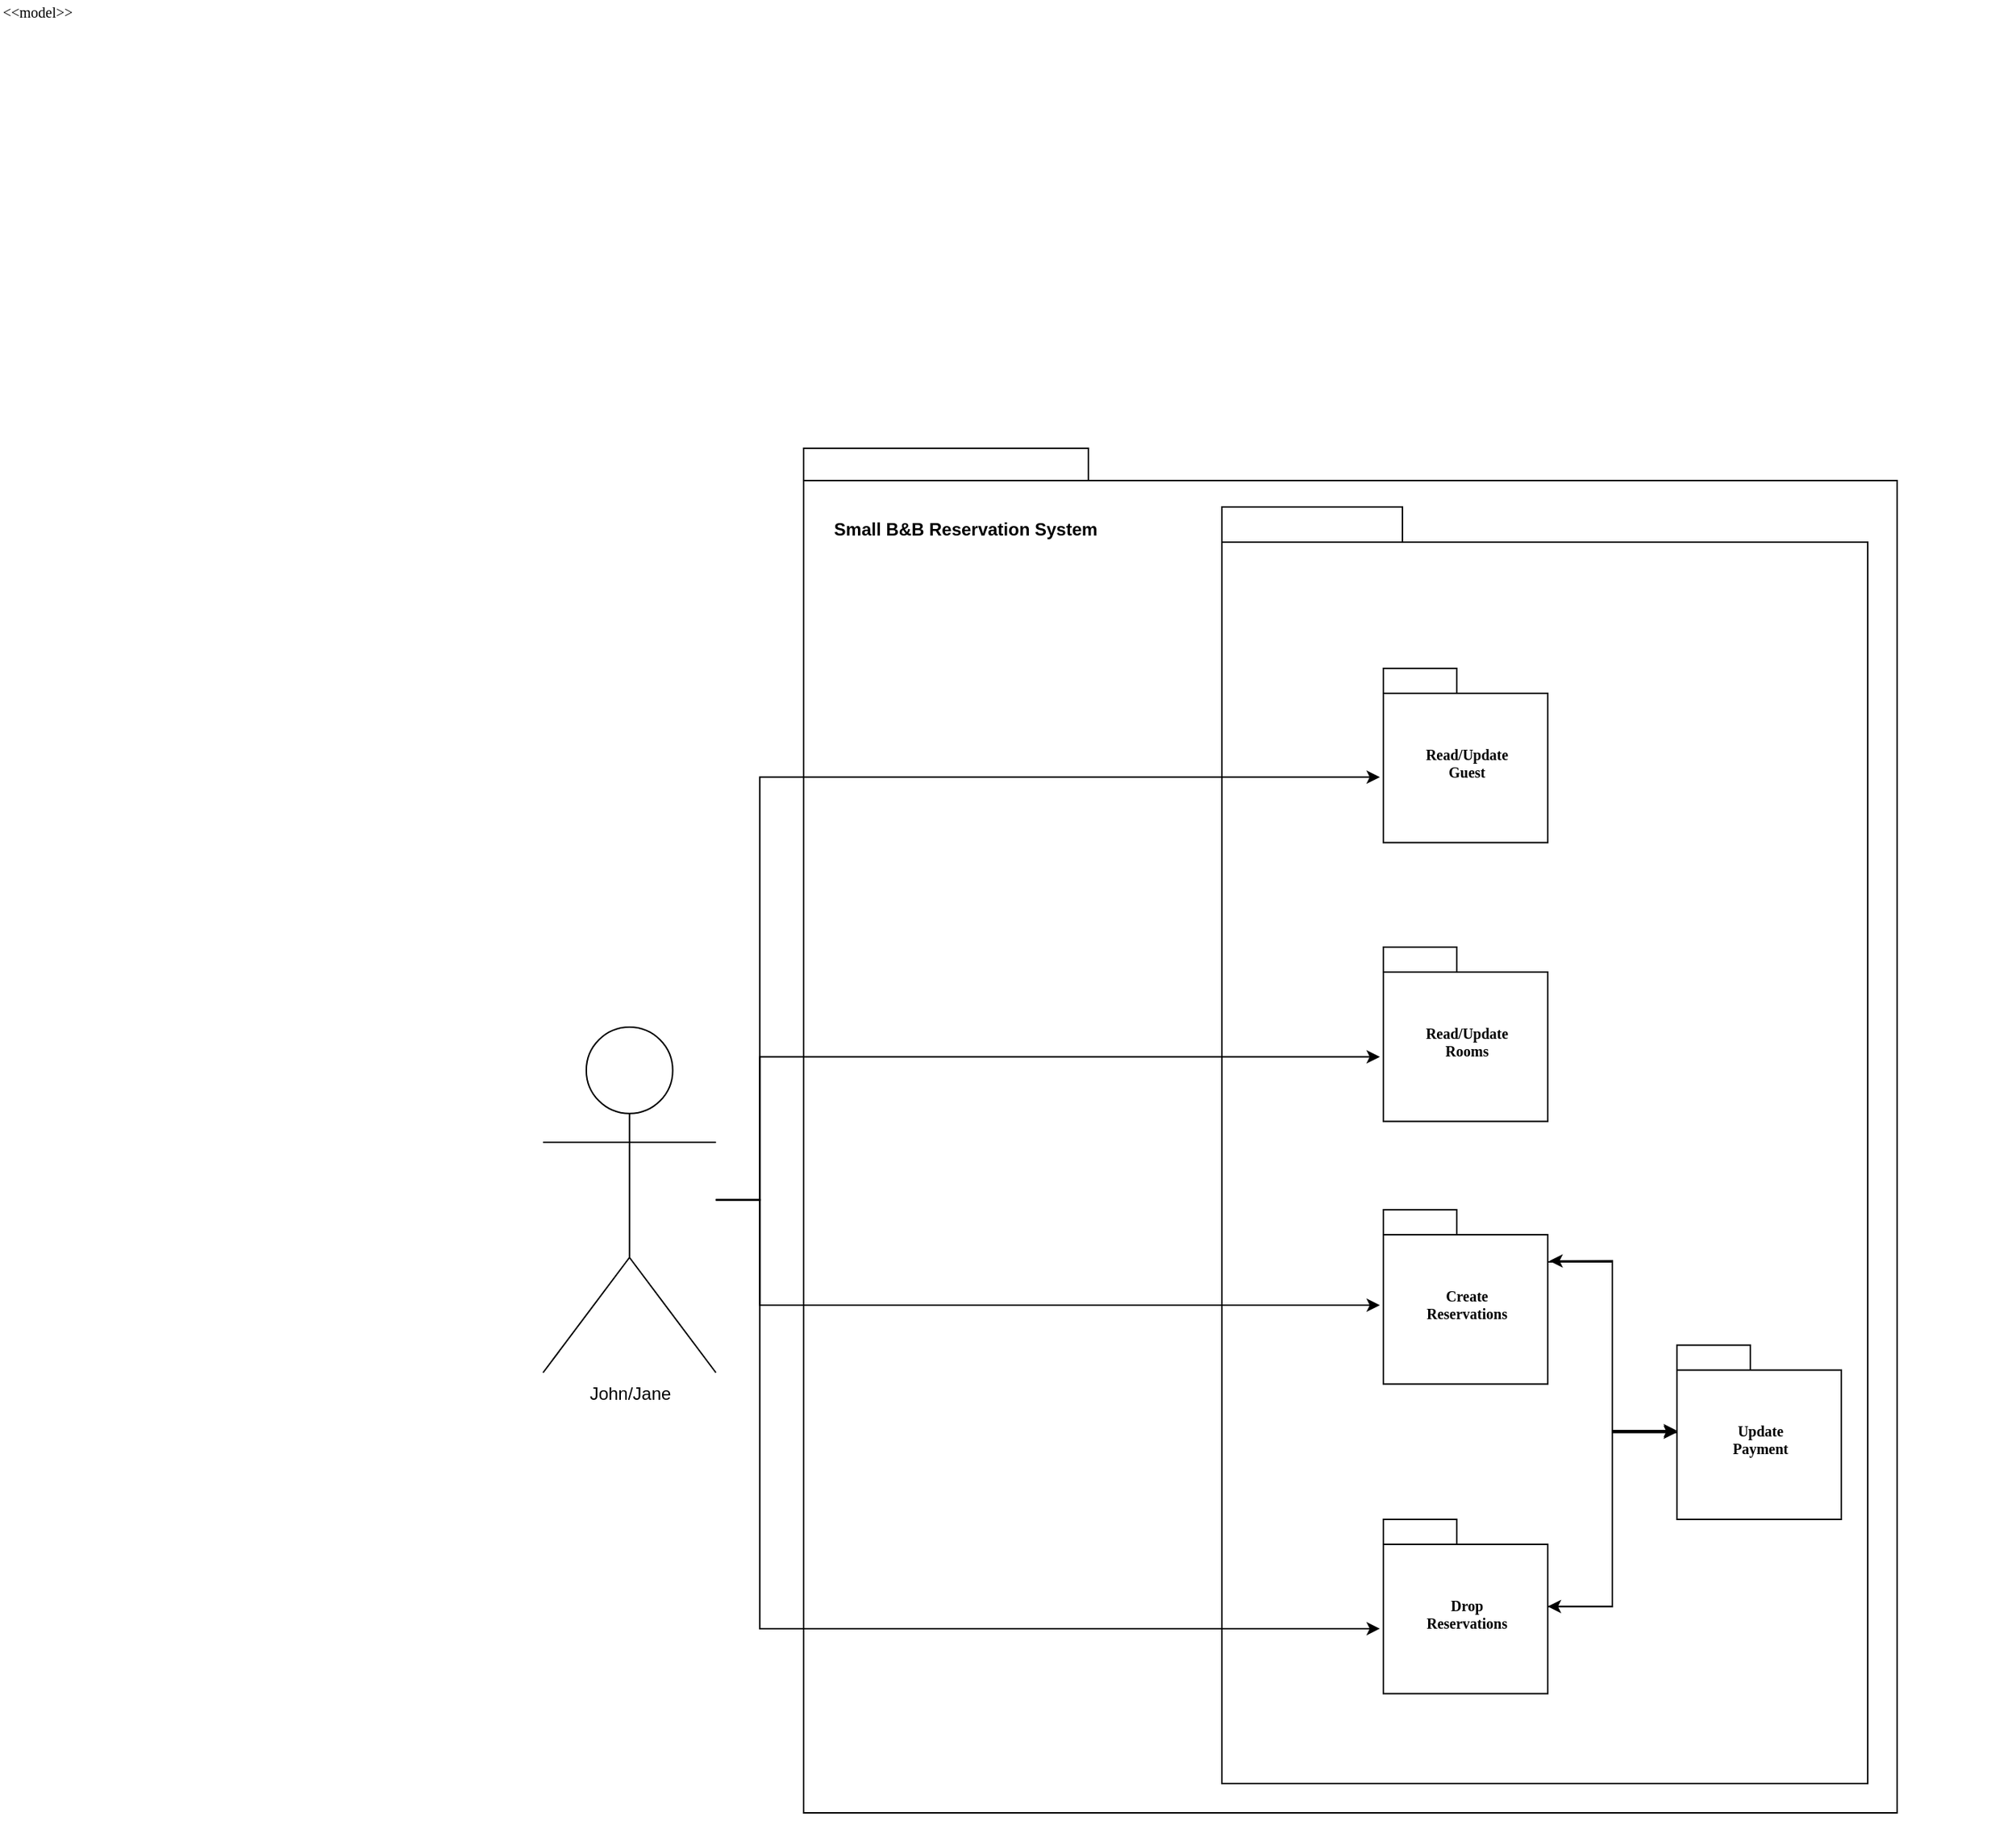 <mxfile version="23.1.1" type="github">
  <diagram name="Page-1" id="b5b7bab2-c9e2-2cf4-8b2a-24fd1a2a6d21">
    <mxGraphModel dx="1590" dy="2239" grid="1" gridSize="10" guides="1" tooltips="1" connect="1" arrows="1" fold="1" page="1" pageScale="1" pageWidth="827" pageHeight="1169" background="none" math="0" shadow="0">
      <root>
        <mxCell id="0" />
        <mxCell id="1" parent="0" />
        <mxCell id="6e0c8c40b5770093-72" value="" style="shape=folder;fontStyle=1;spacingTop=10;tabWidth=194;tabHeight=22;tabPosition=left;html=1;rounded=0;shadow=0;comic=0;labelBackgroundColor=none;strokeWidth=1;fillColor=none;fontFamily=Verdana;fontSize=10;align=center;" parent="1" vertex="1">
          <mxGeometry x="1017.5" y="285.5" width="745" height="930" as="geometry" />
        </mxCell>
        <mxCell id="6e0c8c40b5770093-73" value="&amp;lt;&amp;lt;model&amp;gt;&amp;gt;" style="text;html=1;align=left;verticalAlign=top;spacingTop=-4;fontSize=10;fontFamily=Verdana" parent="1" vertex="1">
          <mxGeometry x="470" y="-20" width="130" height="20" as="geometry" />
        </mxCell>
        <mxCell id="qXES0kQHbYOZL8v_Z2TT-4" value="" style="group" vertex="1" connectable="0" parent="1">
          <mxGeometry x="1412.5" y="325.5" width="430" height="900" as="geometry" />
        </mxCell>
        <mxCell id="6e0c8c40b5770093-25" value="" style="shape=folder;fontStyle=1;spacingTop=10;tabWidth=123;tabHeight=24;tabPosition=left;html=1;rounded=0;shadow=0;comic=0;labelBackgroundColor=none;strokeWidth=1;fontFamily=Verdana;fontSize=10;align=center;" parent="qXES0kQHbYOZL8v_Z2TT-4" vertex="1">
          <mxGeometry x="-110" width="440" height="870" as="geometry" />
        </mxCell>
        <mxCell id="6e0c8c40b5770093-27" value="&lt;div&gt;Read/Update&lt;/div&gt;&lt;div&gt;Guest&lt;br&gt;&lt;/div&gt;" style="shape=folder;fontStyle=1;spacingTop=10;tabWidth=50;tabHeight=17;tabPosition=left;html=1;rounded=0;shadow=0;comic=0;labelBackgroundColor=none;strokeWidth=1;fontFamily=Verdana;fontSize=10;align=center;" parent="qXES0kQHbYOZL8v_Z2TT-4" vertex="1">
          <mxGeometry y="110.0" width="112" height="118.743" as="geometry" />
        </mxCell>
        <mxCell id="6e0c8c40b5770093-31" value="&lt;div&gt;Read/Update&lt;/div&gt;&lt;div&gt;Rooms&lt;br&gt;&lt;/div&gt;" style="shape=folder;fontStyle=1;spacingTop=10;tabWidth=50;tabHeight=17;tabPosition=left;html=1;rounded=0;shadow=0;comic=0;labelBackgroundColor=none;strokeWidth=1;fontFamily=Verdana;fontSize=10;align=center;" parent="qXES0kQHbYOZL8v_Z2TT-4" vertex="1">
          <mxGeometry y="299.997" width="112" height="118.743" as="geometry" />
        </mxCell>
        <mxCell id="6e0c8c40b5770093-28" value="&lt;div&gt;Create&lt;/div&gt;&lt;div&gt;Reservations&lt;br&gt;&lt;/div&gt;" style="shape=folder;fontStyle=1;spacingTop=10;tabWidth=50;tabHeight=17;tabPosition=left;html=1;rounded=0;shadow=0;comic=0;labelBackgroundColor=none;strokeWidth=1;fontFamily=Verdana;fontSize=10;align=center;" parent="qXES0kQHbYOZL8v_Z2TT-4" vertex="1">
          <mxGeometry y="479.042" width="112" height="118.743" as="geometry" />
        </mxCell>
        <mxCell id="qXES0kQHbYOZL8v_Z2TT-30" style="edgeStyle=orthogonalEdgeStyle;rounded=0;orthogonalLoop=1;jettySize=auto;html=1;" edge="1" parent="qXES0kQHbYOZL8v_Z2TT-4" source="qXES0kQHbYOZL8v_Z2TT-1" target="qXES0kQHbYOZL8v_Z2TT-5">
          <mxGeometry relative="1" as="geometry" />
        </mxCell>
        <mxCell id="qXES0kQHbYOZL8v_Z2TT-1" value="&lt;div&gt;Drop&lt;/div&gt;&lt;div&gt;Reservations&lt;br&gt;&lt;/div&gt;" style="shape=folder;fontStyle=1;spacingTop=10;tabWidth=50;tabHeight=17;tabPosition=left;html=1;rounded=0;shadow=0;comic=0;labelBackgroundColor=none;strokeWidth=1;fontFamily=Verdana;fontSize=10;align=center;" vertex="1" parent="qXES0kQHbYOZL8v_Z2TT-4">
          <mxGeometry y="689.997" width="112" height="118.743" as="geometry" />
        </mxCell>
        <mxCell id="qXES0kQHbYOZL8v_Z2TT-11" style="edgeStyle=orthogonalEdgeStyle;rounded=0;orthogonalLoop=1;jettySize=auto;html=1;" edge="1" parent="qXES0kQHbYOZL8v_Z2TT-4" source="qXES0kQHbYOZL8v_Z2TT-5" target="qXES0kQHbYOZL8v_Z2TT-1">
          <mxGeometry relative="1" as="geometry" />
        </mxCell>
        <mxCell id="qXES0kQHbYOZL8v_Z2TT-5" value="&lt;div&gt;Update&lt;/div&gt;&lt;div&gt;Payment&lt;br&gt;&lt;/div&gt;" style="shape=folder;fontStyle=1;spacingTop=10;tabWidth=50;tabHeight=17;tabPosition=left;html=1;rounded=0;shadow=0;comic=0;labelBackgroundColor=none;strokeWidth=1;fontFamily=Verdana;fontSize=10;align=center;" vertex="1" parent="qXES0kQHbYOZL8v_Z2TT-4">
          <mxGeometry x="200" y="571.257" width="112" height="118.743" as="geometry" />
        </mxCell>
        <mxCell id="qXES0kQHbYOZL8v_Z2TT-29" style="edgeStyle=orthogonalEdgeStyle;rounded=0;orthogonalLoop=1;jettySize=auto;html=1;entryX=0;entryY=0.505;entryDx=0;entryDy=0;entryPerimeter=0;" edge="1" parent="qXES0kQHbYOZL8v_Z2TT-4">
          <mxGeometry relative="1" as="geometry">
            <mxPoint x="112" y="514.504" as="sourcePoint" />
            <mxPoint x="200" y="629.452" as="targetPoint" />
            <Array as="points">
              <mxPoint x="156" y="514.49" />
              <mxPoint x="156" y="629.49" />
            </Array>
          </mxGeometry>
        </mxCell>
        <mxCell id="qXES0kQHbYOZL8v_Z2TT-32" style="edgeStyle=orthogonalEdgeStyle;rounded=0;orthogonalLoop=1;jettySize=auto;html=1;entryX=1.01;entryY=0.293;entryDx=0;entryDy=0;entryPerimeter=0;" edge="1" parent="qXES0kQHbYOZL8v_Z2TT-4" source="qXES0kQHbYOZL8v_Z2TT-5" target="6e0c8c40b5770093-28">
          <mxGeometry relative="1" as="geometry" />
        </mxCell>
        <mxCell id="qXES0kQHbYOZL8v_Z2TT-13" value="&lt;b&gt;Small B&amp;amp;B Reservation System&lt;/b&gt;" style="text;html=1;strokeColor=none;fillColor=none;align=center;verticalAlign=middle;whiteSpace=wrap;rounded=0;" vertex="1" parent="1">
          <mxGeometry x="1022.5" y="325.5" width="210" height="30" as="geometry" />
        </mxCell>
        <mxCell id="qXES0kQHbYOZL8v_Z2TT-15" value="John/Jane" style="shape=umlActor;verticalLabelPosition=bottom;verticalAlign=top;html=1;outlineConnect=0;" vertex="1" parent="1">
          <mxGeometry x="840" y="680" width="117.75" height="235.5" as="geometry" />
        </mxCell>
        <mxCell id="qXES0kQHbYOZL8v_Z2TT-18" style="edgeStyle=orthogonalEdgeStyle;rounded=0;orthogonalLoop=1;jettySize=auto;html=1;entryX=0.527;entryY=0.241;entryDx=0;entryDy=0;entryPerimeter=0;" edge="1" parent="1" source="qXES0kQHbYOZL8v_Z2TT-15" target="6e0c8c40b5770093-72">
          <mxGeometry relative="1" as="geometry" />
        </mxCell>
        <mxCell id="qXES0kQHbYOZL8v_Z2TT-25" style="edgeStyle=orthogonalEdgeStyle;rounded=0;orthogonalLoop=1;jettySize=auto;html=1;entryX=0.527;entryY=0.446;entryDx=0;entryDy=0;entryPerimeter=0;" edge="1" parent="1" source="qXES0kQHbYOZL8v_Z2TT-15" target="6e0c8c40b5770093-72">
          <mxGeometry relative="1" as="geometry" />
        </mxCell>
        <mxCell id="qXES0kQHbYOZL8v_Z2TT-26" style="edgeStyle=orthogonalEdgeStyle;rounded=0;orthogonalLoop=1;jettySize=auto;html=1;entryX=0.527;entryY=0.628;entryDx=0;entryDy=0;entryPerimeter=0;" edge="1" parent="1" source="qXES0kQHbYOZL8v_Z2TT-15" target="6e0c8c40b5770093-72">
          <mxGeometry relative="1" as="geometry" />
        </mxCell>
        <mxCell id="qXES0kQHbYOZL8v_Z2TT-27" style="edgeStyle=orthogonalEdgeStyle;rounded=0;orthogonalLoop=1;jettySize=auto;html=1;entryX=0.527;entryY=0.865;entryDx=0;entryDy=0;entryPerimeter=0;" edge="1" parent="1" source="qXES0kQHbYOZL8v_Z2TT-15" target="6e0c8c40b5770093-72">
          <mxGeometry relative="1" as="geometry" />
        </mxCell>
      </root>
    </mxGraphModel>
  </diagram>
</mxfile>
